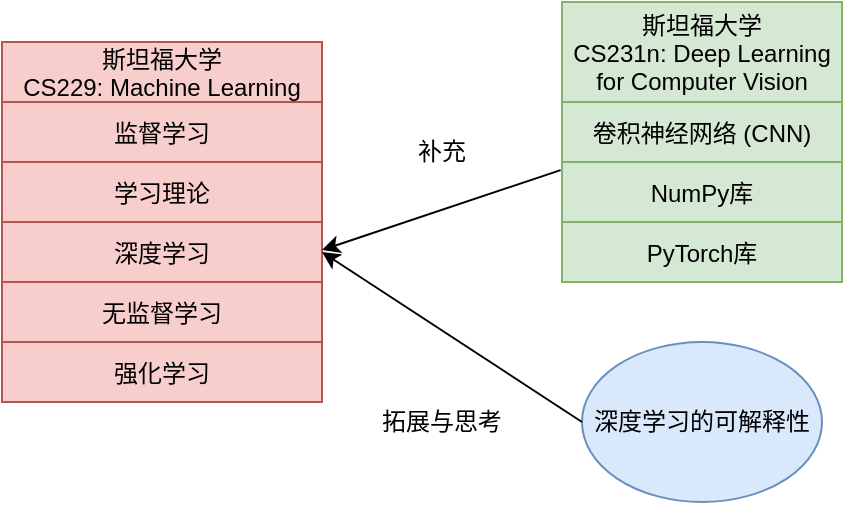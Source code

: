 <mxfile version="20.0.2" type="github">
  <diagram id="ANWu4HAC2eQbzBwaaihK" name="第 1 页">
    <mxGraphModel dx="865" dy="482" grid="1" gridSize="10" guides="1" tooltips="1" connect="1" arrows="1" fold="1" page="1" pageScale="1" pageWidth="980" pageHeight="1390" math="0" shadow="0">
      <root>
        <mxCell id="0" />
        <mxCell id="1" parent="0" />
        <mxCell id="nGfq1y_hok9KJTpih3lf-1" value="斯坦福大学&#xa;CS229: Machine Learning" style="swimlane;fontStyle=0;childLayout=stackLayout;horizontal=1;startSize=30;horizontalStack=0;resizeParent=1;resizeParentMax=0;resizeLast=0;collapsible=1;marginBottom=0;fillColor=#f8cecc;strokeColor=#b85450;" vertex="1" parent="1">
          <mxGeometry x="120" y="80" width="160" height="180" as="geometry">
            <mxRectangle x="120" y="80" width="180" height="40" as="alternateBounds" />
          </mxGeometry>
        </mxCell>
        <mxCell id="nGfq1y_hok9KJTpih3lf-2" value="监督学习" style="text;strokeColor=#b85450;fillColor=#f8cecc;align=center;verticalAlign=middle;spacingLeft=4;spacingRight=4;overflow=hidden;points=[[0,0.5],[1,0.5]];portConstraint=eastwest;rotatable=0;" vertex="1" parent="nGfq1y_hok9KJTpih3lf-1">
          <mxGeometry y="30" width="160" height="30" as="geometry" />
        </mxCell>
        <mxCell id="nGfq1y_hok9KJTpih3lf-3" value="学习理论" style="text;strokeColor=#b85450;fillColor=#f8cecc;align=center;verticalAlign=middle;spacingLeft=4;spacingRight=4;overflow=hidden;points=[[0,0.5],[1,0.5]];portConstraint=eastwest;rotatable=0;" vertex="1" parent="nGfq1y_hok9KJTpih3lf-1">
          <mxGeometry y="60" width="160" height="30" as="geometry" />
        </mxCell>
        <mxCell id="nGfq1y_hok9KJTpih3lf-5" value="深度学习" style="text;strokeColor=#b85450;fillColor=#f8cecc;align=center;verticalAlign=middle;spacingLeft=4;spacingRight=4;overflow=hidden;points=[[0,0.5],[1,0.5]];portConstraint=eastwest;rotatable=0;" vertex="1" parent="nGfq1y_hok9KJTpih3lf-1">
          <mxGeometry y="90" width="160" height="30" as="geometry" />
        </mxCell>
        <mxCell id="nGfq1y_hok9KJTpih3lf-7" value="无监督学习" style="text;strokeColor=#b85450;fillColor=#f8cecc;align=center;verticalAlign=middle;spacingLeft=4;spacingRight=4;overflow=hidden;points=[[0,0.5],[1,0.5]];portConstraint=eastwest;rotatable=0;" vertex="1" parent="nGfq1y_hok9KJTpih3lf-1">
          <mxGeometry y="120" width="160" height="30" as="geometry" />
        </mxCell>
        <mxCell id="nGfq1y_hok9KJTpih3lf-4" value="强化学习" style="text;strokeColor=#b85450;fillColor=#f8cecc;align=center;verticalAlign=middle;spacingLeft=4;spacingRight=4;overflow=hidden;points=[[0,0.5],[1,0.5]];portConstraint=eastwest;rotatable=0;" vertex="1" parent="nGfq1y_hok9KJTpih3lf-1">
          <mxGeometry y="150" width="160" height="30" as="geometry" />
        </mxCell>
        <mxCell id="nGfq1y_hok9KJTpih3lf-8" value="斯坦福大学&#xa;CS231n: Deep Learning &#xa;for Computer Vision" style="swimlane;fontStyle=0;childLayout=stackLayout;horizontal=1;startSize=50;horizontalStack=0;resizeParent=1;resizeParentMax=0;resizeLast=0;collapsible=1;marginBottom=0;fillColor=#d5e8d4;strokeColor=#82b366;" vertex="1" parent="1">
          <mxGeometry x="400" y="60" width="140" height="140" as="geometry" />
        </mxCell>
        <mxCell id="nGfq1y_hok9KJTpih3lf-9" value="卷积神经网络 (CNN)" style="text;strokeColor=#82b366;fillColor=#d5e8d4;align=center;verticalAlign=middle;spacingLeft=4;spacingRight=4;overflow=hidden;points=[[0,0.5],[1,0.5]];portConstraint=eastwest;rotatable=0;" vertex="1" parent="nGfq1y_hok9KJTpih3lf-8">
          <mxGeometry y="50" width="140" height="30" as="geometry" />
        </mxCell>
        <mxCell id="nGfq1y_hok9KJTpih3lf-10" value="NumPy库" style="text;strokeColor=#82b366;fillColor=#d5e8d4;align=center;verticalAlign=middle;spacingLeft=4;spacingRight=4;overflow=hidden;points=[[0,0.5],[1,0.5]];portConstraint=eastwest;rotatable=0;" vertex="1" parent="nGfq1y_hok9KJTpih3lf-8">
          <mxGeometry y="80" width="140" height="30" as="geometry" />
        </mxCell>
        <mxCell id="nGfq1y_hok9KJTpih3lf-11" value="PyTorch库" style="text;strokeColor=#82b366;fillColor=#d5e8d4;align=center;verticalAlign=middle;spacingLeft=4;spacingRight=4;overflow=hidden;points=[[0,0.5],[1,0.5]];portConstraint=eastwest;rotatable=0;" vertex="1" parent="nGfq1y_hok9KJTpih3lf-8">
          <mxGeometry y="110" width="140" height="30" as="geometry" />
        </mxCell>
        <mxCell id="nGfq1y_hok9KJTpih3lf-13" value="" style="endArrow=classic;html=1;rounded=0;exitX=-0.005;exitY=0.135;exitDx=0;exitDy=0;exitPerimeter=0;" edge="1" parent="1" source="nGfq1y_hok9KJTpih3lf-10">
          <mxGeometry width="50" height="50" relative="1" as="geometry">
            <mxPoint x="460" y="300" as="sourcePoint" />
            <mxPoint x="280" y="184" as="targetPoint" />
          </mxGeometry>
        </mxCell>
        <mxCell id="nGfq1y_hok9KJTpih3lf-15" value="补充" style="text;html=1;strokeColor=none;fillColor=none;align=center;verticalAlign=middle;whiteSpace=wrap;rounded=0;" vertex="1" parent="1">
          <mxGeometry x="310" y="120" width="60" height="30" as="geometry" />
        </mxCell>
        <mxCell id="nGfq1y_hok9KJTpih3lf-16" value="深度学习的可解释性" style="ellipse;whiteSpace=wrap;html=1;fillColor=#dae8fc;strokeColor=#6c8ebf;" vertex="1" parent="1">
          <mxGeometry x="410" y="230" width="120" height="80" as="geometry" />
        </mxCell>
        <mxCell id="nGfq1y_hok9KJTpih3lf-17" value="" style="endArrow=classic;html=1;rounded=0;exitX=0;exitY=0.5;exitDx=0;exitDy=0;entryX=1;entryY=0.5;entryDx=0;entryDy=0;" edge="1" parent="1" source="nGfq1y_hok9KJTpih3lf-16" target="nGfq1y_hok9KJTpih3lf-5">
          <mxGeometry width="50" height="50" relative="1" as="geometry">
            <mxPoint x="409.3" y="154.05" as="sourcePoint" />
            <mxPoint x="290" y="194" as="targetPoint" />
          </mxGeometry>
        </mxCell>
        <mxCell id="nGfq1y_hok9KJTpih3lf-18" value="拓展与思考" style="text;html=1;strokeColor=none;fillColor=none;align=center;verticalAlign=middle;whiteSpace=wrap;rounded=0;" vertex="1" parent="1">
          <mxGeometry x="305" y="255" width="70" height="30" as="geometry" />
        </mxCell>
      </root>
    </mxGraphModel>
  </diagram>
</mxfile>
